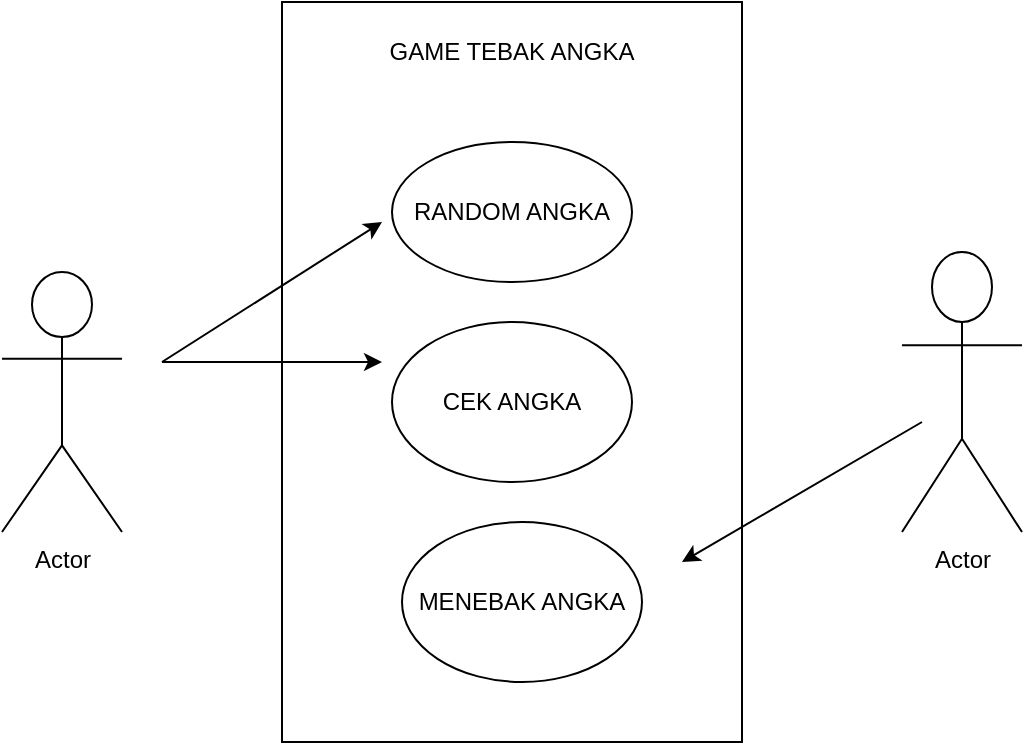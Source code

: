 <mxfile version="21.6.9" type="github">
  <diagram name="Page-1" id="gCQwZEJOwmfwTWuZdBzD">
    <mxGraphModel dx="954" dy="578" grid="1" gridSize="10" guides="1" tooltips="1" connect="1" arrows="1" fold="1" page="1" pageScale="1" pageWidth="827" pageHeight="1169" math="0" shadow="0">
      <root>
        <mxCell id="0" />
        <mxCell id="1" parent="0" />
        <mxCell id="x9Nsne9oqfJ8dIh2SCm_-1" value="" style="rounded=0;whiteSpace=wrap;html=1;" vertex="1" parent="1">
          <mxGeometry x="320" y="100" width="230" height="370" as="geometry" />
        </mxCell>
        <mxCell id="x9Nsne9oqfJ8dIh2SCm_-2" value="" style="ellipse;whiteSpace=wrap;html=1;" vertex="1" parent="1">
          <mxGeometry x="375" y="170" width="120" height="70" as="geometry" />
        </mxCell>
        <mxCell id="x9Nsne9oqfJ8dIh2SCm_-3" value="GAME TEBAK ANGKA" style="text;html=1;strokeColor=none;fillColor=none;align=center;verticalAlign=middle;whiteSpace=wrap;rounded=0;" vertex="1" parent="1">
          <mxGeometry x="370" y="110" width="130" height="30" as="geometry" />
        </mxCell>
        <mxCell id="x9Nsne9oqfJ8dIh2SCm_-4" value="" style="ellipse;whiteSpace=wrap;html=1;" vertex="1" parent="1">
          <mxGeometry x="375" y="260" width="120" height="80" as="geometry" />
        </mxCell>
        <mxCell id="x9Nsne9oqfJ8dIh2SCm_-5" value="" style="ellipse;whiteSpace=wrap;html=1;" vertex="1" parent="1">
          <mxGeometry x="380" y="360" width="120" height="80" as="geometry" />
        </mxCell>
        <mxCell id="x9Nsne9oqfJ8dIh2SCm_-6" value="Actor" style="shape=umlActor;verticalLabelPosition=bottom;verticalAlign=top;html=1;outlineConnect=0;" vertex="1" parent="1">
          <mxGeometry x="180" y="235" width="60" height="130" as="geometry" />
        </mxCell>
        <mxCell id="x9Nsne9oqfJ8dIh2SCm_-7" value="Actor" style="shape=umlActor;verticalLabelPosition=bottom;verticalAlign=top;html=1;outlineConnect=0;" vertex="1" parent="1">
          <mxGeometry x="630" y="225" width="60" height="140" as="geometry" />
        </mxCell>
        <mxCell id="x9Nsne9oqfJ8dIh2SCm_-13" value="RANDOM ANGKA" style="text;html=1;strokeColor=none;fillColor=none;align=center;verticalAlign=middle;whiteSpace=wrap;rounded=0;" vertex="1" parent="1">
          <mxGeometry x="385" y="190" width="100" height="30" as="geometry" />
        </mxCell>
        <mxCell id="x9Nsne9oqfJ8dIh2SCm_-15" value="CEK ANGKA" style="text;html=1;strokeColor=none;fillColor=none;align=center;verticalAlign=middle;whiteSpace=wrap;rounded=0;" vertex="1" parent="1">
          <mxGeometry x="390" y="285" width="90" height="30" as="geometry" />
        </mxCell>
        <mxCell id="x9Nsne9oqfJ8dIh2SCm_-16" value="MENEBAK ANGKA" style="text;html=1;strokeColor=none;fillColor=none;align=center;verticalAlign=middle;whiteSpace=wrap;rounded=0;" vertex="1" parent="1">
          <mxGeometry x="375" y="385" width="130" height="30" as="geometry" />
        </mxCell>
        <mxCell id="x9Nsne9oqfJ8dIh2SCm_-18" value="" style="endArrow=classic;html=1;rounded=0;" edge="1" parent="1">
          <mxGeometry width="50" height="50" relative="1" as="geometry">
            <mxPoint x="640" y="310" as="sourcePoint" />
            <mxPoint x="520" y="380" as="targetPoint" />
            <Array as="points">
              <mxPoint x="520" y="380" />
            </Array>
          </mxGeometry>
        </mxCell>
        <mxCell id="x9Nsne9oqfJ8dIh2SCm_-20" value="" style="endArrow=classic;html=1;rounded=0;" edge="1" parent="1">
          <mxGeometry width="50" height="50" relative="1" as="geometry">
            <mxPoint x="260" y="280" as="sourcePoint" />
            <mxPoint x="370" y="210" as="targetPoint" />
          </mxGeometry>
        </mxCell>
        <mxCell id="x9Nsne9oqfJ8dIh2SCm_-26" value="" style="endArrow=classic;html=1;rounded=0;" edge="1" parent="1">
          <mxGeometry width="50" height="50" relative="1" as="geometry">
            <mxPoint x="260" y="280" as="sourcePoint" />
            <mxPoint x="370" y="280" as="targetPoint" />
            <Array as="points">
              <mxPoint x="350" y="280" />
            </Array>
          </mxGeometry>
        </mxCell>
      </root>
    </mxGraphModel>
  </diagram>
</mxfile>
